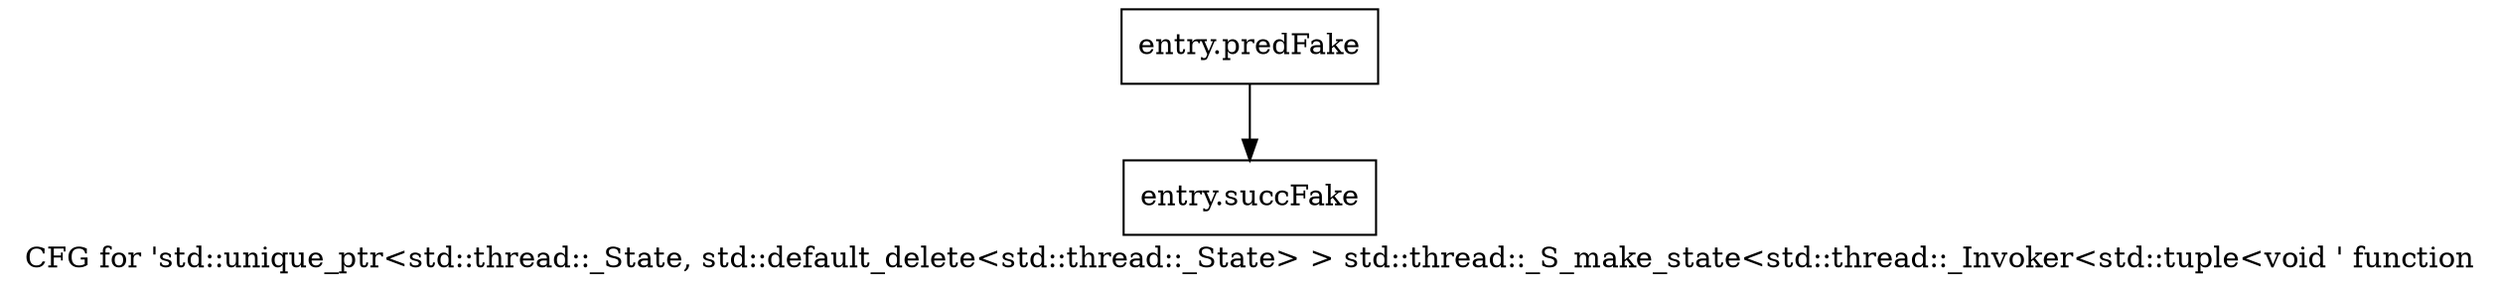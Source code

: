 digraph "CFG for 'std::unique_ptr\<std::thread::_State, std::default_delete\<std::thread::_State\> \> std::thread::_S_make_state\<std::thread::_Invoker\<std::tuple\<void ' function" {
	label="CFG for 'std::unique_ptr\<std::thread::_State, std::default_delete\<std::thread::_State\> \> std::thread::_S_make_state\<std::thread::_Invoker\<std::tuple\<void ' function";

	Node0x5798f80 [shape=record,filename="",linenumber="",label="{entry.predFake}"];
	Node0x5798f80 -> Node0x5900a00[ callList="" memoryops="" filename="/tools/Xilinx/Vitis_HLS/2023.1/tps/lnx64/gcc-8.3.0/lib/gcc/x86_64-pc-linux-gnu/8.3.0/../../../../include/c++/8.3.0/thread" execusionnum="1"];
	Node0x5900a00 [shape=record,filename="/tools/Xilinx/Vitis_HLS/2023.1/tps/lnx64/gcc-8.3.0/lib/gcc/x86_64-pc-linux-gnu/8.3.0/../../../../include/c++/8.3.0/thread",linenumber="207",label="{entry.succFake}"];
}
